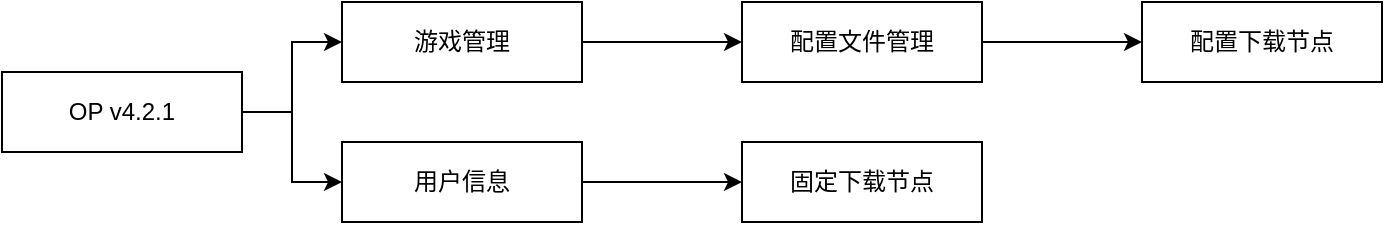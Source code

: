 <mxfile version="14.8.0" type="github">
  <diagram id="h6atkcZZxpdWhpVkW__E" name="Page-1">
    <mxGraphModel dx="2249" dy="762" grid="1" gridSize="10" guides="1" tooltips="1" connect="1" arrows="1" fold="1" page="1" pageScale="1" pageWidth="827" pageHeight="1169" math="0" shadow="0">
      <root>
        <mxCell id="0" />
        <mxCell id="1" parent="0" />
        <mxCell id="frB0Xn6dIRXcjTTBejvv-3" value="" style="edgeStyle=orthogonalEdgeStyle;rounded=0;orthogonalLoop=1;jettySize=auto;html=1;" edge="1" parent="1" source="frB0Xn6dIRXcjTTBejvv-1" target="frB0Xn6dIRXcjTTBejvv-2">
          <mxGeometry relative="1" as="geometry" />
        </mxCell>
        <mxCell id="frB0Xn6dIRXcjTTBejvv-1" value="游戏管理" style="rounded=0;whiteSpace=wrap;html=1;" vertex="1" parent="1">
          <mxGeometry x="60" y="170" width="120" height="40" as="geometry" />
        </mxCell>
        <mxCell id="frB0Xn6dIRXcjTTBejvv-5" value="" style="edgeStyle=orthogonalEdgeStyle;rounded=0;orthogonalLoop=1;jettySize=auto;html=1;" edge="1" parent="1" source="frB0Xn6dIRXcjTTBejvv-2" target="frB0Xn6dIRXcjTTBejvv-4">
          <mxGeometry relative="1" as="geometry" />
        </mxCell>
        <mxCell id="frB0Xn6dIRXcjTTBejvv-2" value="配置文件管理" style="rounded=0;whiteSpace=wrap;html=1;" vertex="1" parent="1">
          <mxGeometry x="260" y="170" width="120" height="40" as="geometry" />
        </mxCell>
        <mxCell id="frB0Xn6dIRXcjTTBejvv-4" value="配置下载节点" style="rounded=0;whiteSpace=wrap;html=1;" vertex="1" parent="1">
          <mxGeometry x="460" y="170" width="120" height="40" as="geometry" />
        </mxCell>
        <mxCell id="frB0Xn6dIRXcjTTBejvv-8" value="" style="edgeStyle=orthogonalEdgeStyle;rounded=0;orthogonalLoop=1;jettySize=auto;html=1;" edge="1" parent="1" source="frB0Xn6dIRXcjTTBejvv-6" target="frB0Xn6dIRXcjTTBejvv-7">
          <mxGeometry relative="1" as="geometry" />
        </mxCell>
        <mxCell id="frB0Xn6dIRXcjTTBejvv-6" value="用户信息" style="rounded=0;whiteSpace=wrap;html=1;" vertex="1" parent="1">
          <mxGeometry x="60" y="240" width="120" height="40" as="geometry" />
        </mxCell>
        <mxCell id="frB0Xn6dIRXcjTTBejvv-7" value="固定下载节点" style="rounded=0;whiteSpace=wrap;html=1;" vertex="1" parent="1">
          <mxGeometry x="260" y="240" width="120" height="40" as="geometry" />
        </mxCell>
        <mxCell id="frB0Xn6dIRXcjTTBejvv-10" value="" style="edgeStyle=orthogonalEdgeStyle;rounded=0;orthogonalLoop=1;jettySize=auto;html=1;" edge="1" parent="1" source="frB0Xn6dIRXcjTTBejvv-9" target="frB0Xn6dIRXcjTTBejvv-6">
          <mxGeometry relative="1" as="geometry" />
        </mxCell>
        <mxCell id="frB0Xn6dIRXcjTTBejvv-12" style="edgeStyle=orthogonalEdgeStyle;rounded=0;orthogonalLoop=1;jettySize=auto;html=1;exitX=1;exitY=0.5;exitDx=0;exitDy=0;entryX=0;entryY=0.5;entryDx=0;entryDy=0;" edge="1" parent="1" source="frB0Xn6dIRXcjTTBejvv-9" target="frB0Xn6dIRXcjTTBejvv-1">
          <mxGeometry relative="1" as="geometry" />
        </mxCell>
        <mxCell id="frB0Xn6dIRXcjTTBejvv-9" value="OP v4.2.1" style="rounded=0;whiteSpace=wrap;html=1;" vertex="1" parent="1">
          <mxGeometry x="-110" y="205" width="120" height="40" as="geometry" />
        </mxCell>
      </root>
    </mxGraphModel>
  </diagram>
</mxfile>
